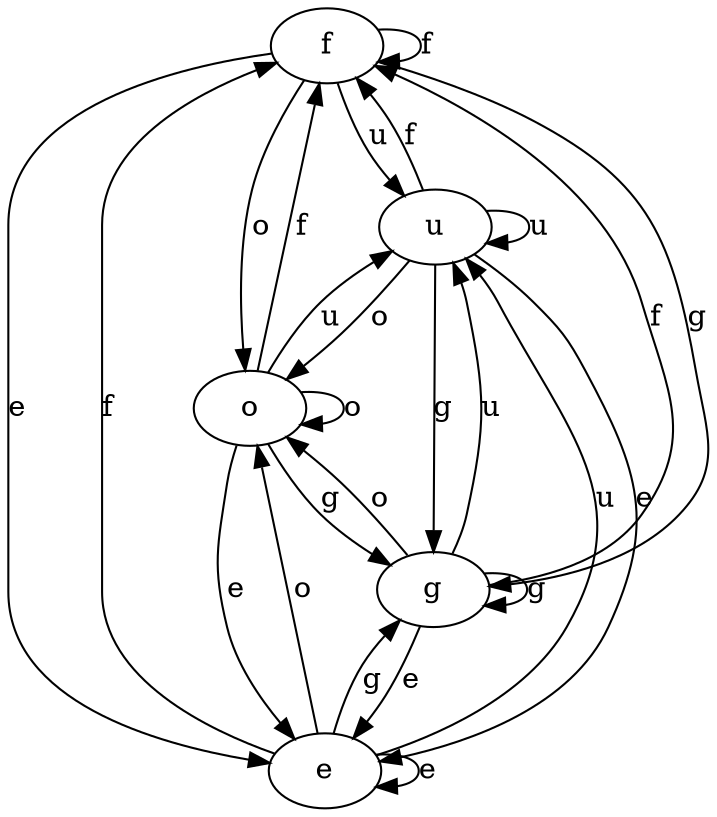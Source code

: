 digraph C {
  f -> u [label="u"]
  u -> u [label="u"]
  e -> u [label="u"]
  g -> u [label="u"]
  o -> u [label="u"]
  f -> f [label="f"]
  u -> f [label="f"]
  e -> f [label="f"]
  g -> f [label="f"]
  o -> f [label="f"]
  f -> e [label="e"]
  u -> e [label="e"]
  e -> e [label="e"]
  g -> e [label="e"]
  o -> e [label="e"]
  f -> g [label="g"]
  u -> g [label="g"]
  e -> g [label="g"]
  g -> g [label="g"]
  o -> g [label="g"]
  f -> o [label="o"]
  u -> o [label="o"]
  e -> o [label="o"]
  g -> o [label="o"]
  o -> o [label="o"]
}
